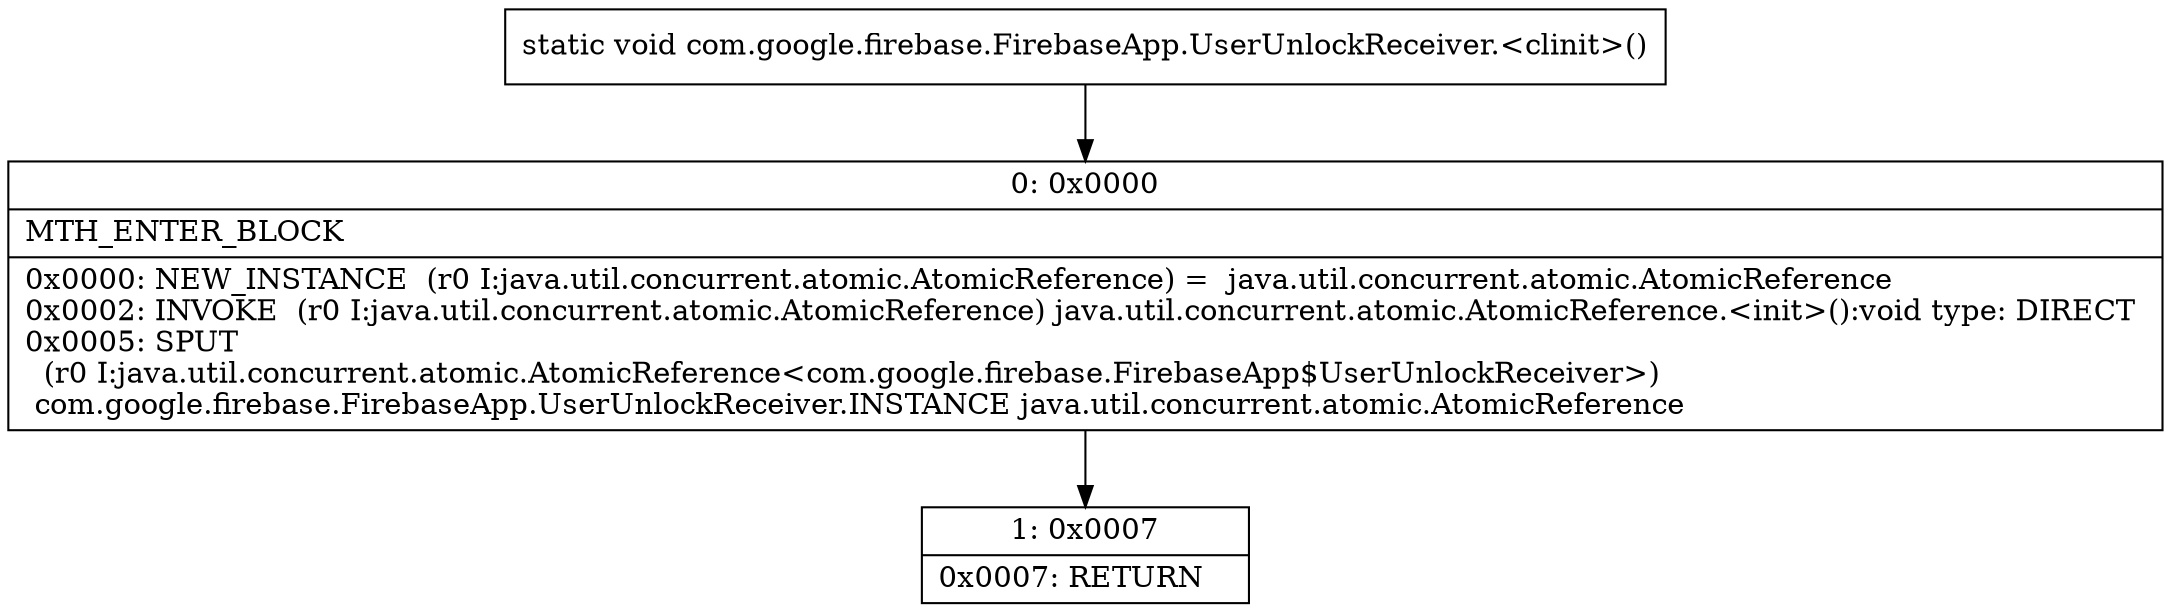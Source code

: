 digraph "CFG forcom.google.firebase.FirebaseApp.UserUnlockReceiver.\<clinit\>()V" {
Node_0 [shape=record,label="{0\:\ 0x0000|MTH_ENTER_BLOCK\l|0x0000: NEW_INSTANCE  (r0 I:java.util.concurrent.atomic.AtomicReference) =  java.util.concurrent.atomic.AtomicReference \l0x0002: INVOKE  (r0 I:java.util.concurrent.atomic.AtomicReference) java.util.concurrent.atomic.AtomicReference.\<init\>():void type: DIRECT \l0x0005: SPUT  \l  (r0 I:java.util.concurrent.atomic.AtomicReference\<com.google.firebase.FirebaseApp$UserUnlockReceiver\>)\l com.google.firebase.FirebaseApp.UserUnlockReceiver.INSTANCE java.util.concurrent.atomic.AtomicReference \l}"];
Node_1 [shape=record,label="{1\:\ 0x0007|0x0007: RETURN   \l}"];
MethodNode[shape=record,label="{static void com.google.firebase.FirebaseApp.UserUnlockReceiver.\<clinit\>() }"];
MethodNode -> Node_0;
Node_0 -> Node_1;
}

